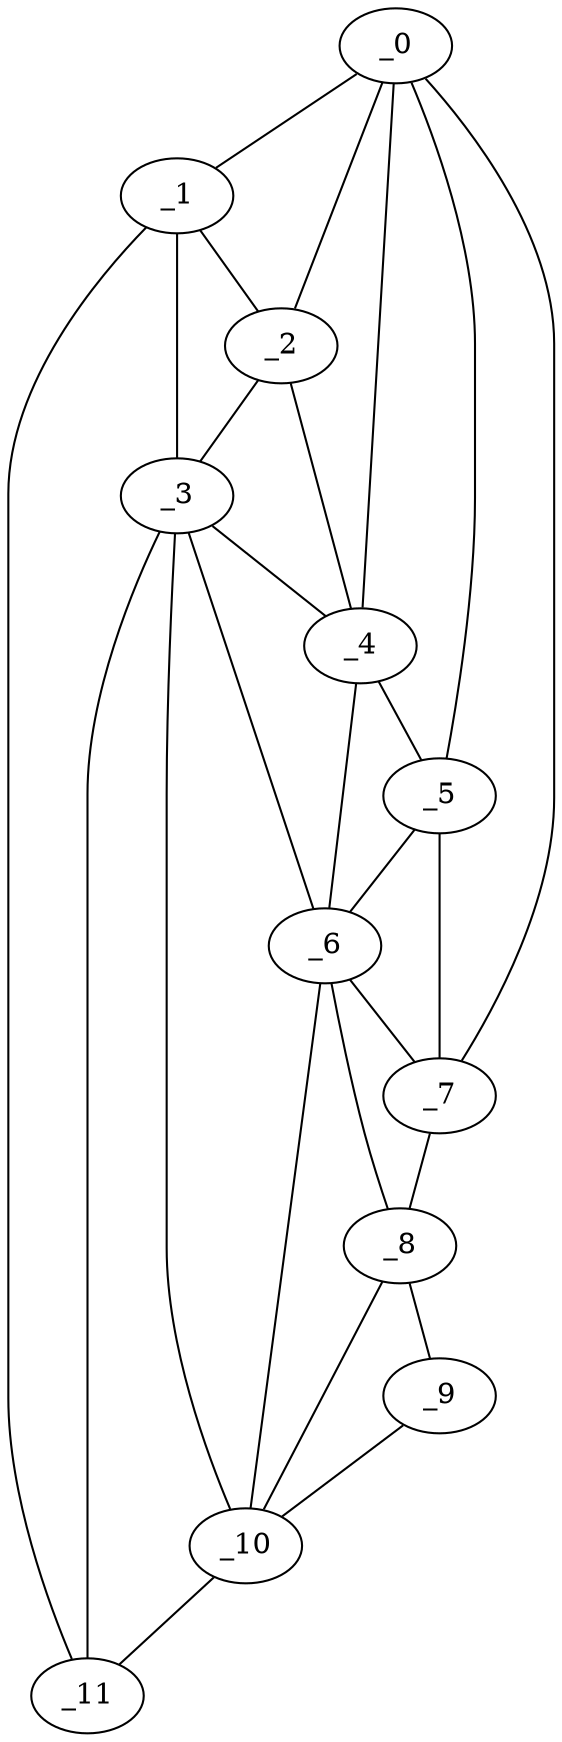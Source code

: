 graph "obj40__90.gxl" {
	_0	 [x=4,
		y=52];
	_1	 [x=7,
		y=76];
	_0 -- _1	 [valence=1];
	_2	 [x=11,
		y=68];
	_0 -- _2	 [valence=2];
	_4	 [x=68,
		y=57];
	_0 -- _4	 [valence=2];
	_5	 [x=78,
		y=30];
	_0 -- _5	 [valence=2];
	_7	 [x=85,
		y=24];
	_0 -- _7	 [valence=1];
	_1 -- _2	 [valence=2];
	_3	 [x=61,
		y=78];
	_1 -- _3	 [valence=2];
	_11	 [x=122,
		y=99];
	_1 -- _11	 [valence=1];
	_2 -- _3	 [valence=2];
	_2 -- _4	 [valence=2];
	_3 -- _4	 [valence=2];
	_6	 [x=84,
		y=52];
	_3 -- _6	 [valence=2];
	_10	 [x=120,
		y=69];
	_3 -- _10	 [valence=2];
	_3 -- _11	 [valence=2];
	_4 -- _5	 [valence=2];
	_4 -- _6	 [valence=1];
	_5 -- _6	 [valence=2];
	_5 -- _7	 [valence=2];
	_6 -- _7	 [valence=1];
	_8	 [x=109,
		y=29];
	_6 -- _8	 [valence=2];
	_6 -- _10	 [valence=2];
	_7 -- _8	 [valence=1];
	_9	 [x=116,
		y=31];
	_8 -- _9	 [valence=1];
	_8 -- _10	 [valence=1];
	_9 -- _10	 [valence=1];
	_10 -- _11	 [valence=1];
}
